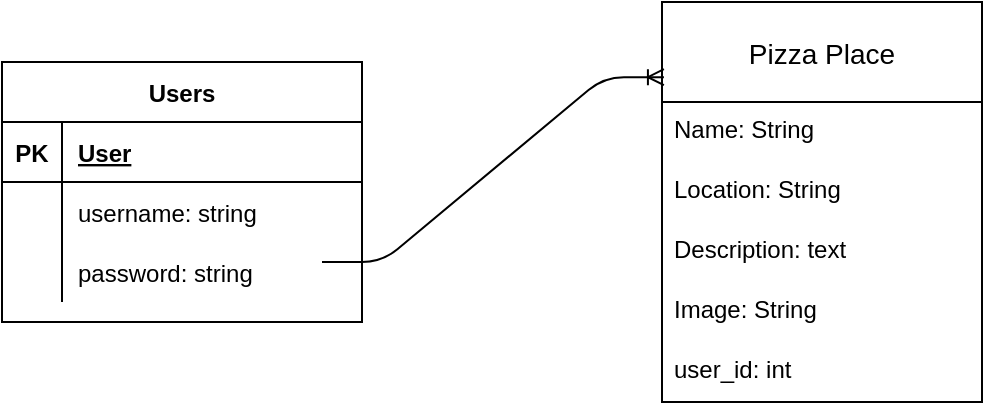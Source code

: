<mxfile version="14.1.8" type="github">
  <diagram id="o44y8y1TYmUJrySM_bNa" name="Page-1">
    <mxGraphModel dx="701" dy="399" grid="1" gridSize="10" guides="1" tooltips="1" connect="1" arrows="1" fold="1" page="1" pageScale="1" pageWidth="850" pageHeight="1100" math="0" shadow="0">
      <root>
        <mxCell id="0" />
        <mxCell id="1" parent="0" />
        <mxCell id="roCuxCVAK9Nzl91GvUoK-2" value="Users" style="shape=table;startSize=30;container=1;collapsible=1;childLayout=tableLayout;fixedRows=1;rowLines=0;fontStyle=1;align=center;resizeLast=1;" vertex="1" parent="1">
          <mxGeometry x="90" y="110" width="180" height="130" as="geometry" />
        </mxCell>
        <mxCell id="roCuxCVAK9Nzl91GvUoK-3" value="" style="shape=partialRectangle;collapsible=0;dropTarget=0;pointerEvents=0;fillColor=none;top=0;left=0;bottom=1;right=0;points=[[0,0.5],[1,0.5]];portConstraint=eastwest;" vertex="1" parent="roCuxCVAK9Nzl91GvUoK-2">
          <mxGeometry y="30" width="180" height="30" as="geometry" />
        </mxCell>
        <mxCell id="roCuxCVAK9Nzl91GvUoK-4" value="PK" style="shape=partialRectangle;connectable=0;fillColor=none;top=0;left=0;bottom=0;right=0;fontStyle=1;overflow=hidden;" vertex="1" parent="roCuxCVAK9Nzl91GvUoK-3">
          <mxGeometry width="30" height="30" as="geometry" />
        </mxCell>
        <mxCell id="roCuxCVAK9Nzl91GvUoK-5" value="User" style="shape=partialRectangle;connectable=0;fillColor=none;top=0;left=0;bottom=0;right=0;align=left;spacingLeft=6;fontStyle=5;overflow=hidden;" vertex="1" parent="roCuxCVAK9Nzl91GvUoK-3">
          <mxGeometry x="30" width="150" height="30" as="geometry" />
        </mxCell>
        <mxCell id="roCuxCVAK9Nzl91GvUoK-6" value="" style="shape=partialRectangle;collapsible=0;dropTarget=0;pointerEvents=0;fillColor=none;top=0;left=0;bottom=0;right=0;points=[[0,0.5],[1,0.5]];portConstraint=eastwest;" vertex="1" parent="roCuxCVAK9Nzl91GvUoK-2">
          <mxGeometry y="60" width="180" height="30" as="geometry" />
        </mxCell>
        <mxCell id="roCuxCVAK9Nzl91GvUoK-7" value="" style="shape=partialRectangle;connectable=0;fillColor=none;top=0;left=0;bottom=0;right=0;editable=1;overflow=hidden;" vertex="1" parent="roCuxCVAK9Nzl91GvUoK-6">
          <mxGeometry width="30" height="30" as="geometry" />
        </mxCell>
        <mxCell id="roCuxCVAK9Nzl91GvUoK-8" value="username: string" style="shape=partialRectangle;connectable=0;fillColor=none;top=0;left=0;bottom=0;right=0;align=left;spacingLeft=6;overflow=hidden;" vertex="1" parent="roCuxCVAK9Nzl91GvUoK-6">
          <mxGeometry x="30" width="150" height="30" as="geometry" />
        </mxCell>
        <mxCell id="roCuxCVAK9Nzl91GvUoK-9" value="" style="shape=partialRectangle;collapsible=0;dropTarget=0;pointerEvents=0;fillColor=none;top=0;left=0;bottom=0;right=0;points=[[0,0.5],[1,0.5]];portConstraint=eastwest;" vertex="1" parent="roCuxCVAK9Nzl91GvUoK-2">
          <mxGeometry y="90" width="180" height="30" as="geometry" />
        </mxCell>
        <mxCell id="roCuxCVAK9Nzl91GvUoK-10" value="" style="shape=partialRectangle;connectable=0;fillColor=none;top=0;left=0;bottom=0;right=0;editable=1;overflow=hidden;" vertex="1" parent="roCuxCVAK9Nzl91GvUoK-9">
          <mxGeometry width="30" height="30" as="geometry" />
        </mxCell>
        <mxCell id="roCuxCVAK9Nzl91GvUoK-11" value="password: string" style="shape=partialRectangle;connectable=0;fillColor=none;top=0;left=0;bottom=0;right=0;align=left;spacingLeft=6;overflow=hidden;" vertex="1" parent="roCuxCVAK9Nzl91GvUoK-9">
          <mxGeometry x="30" width="150" height="30" as="geometry" />
        </mxCell>
        <mxCell id="roCuxCVAK9Nzl91GvUoK-15" value="Pizza Place" style="swimlane;fontStyle=0;childLayout=stackLayout;horizontal=1;startSize=50;horizontalStack=0;resizeParent=1;resizeParentMax=0;resizeLast=0;collapsible=1;marginBottom=0;align=center;fontSize=14;" vertex="1" parent="1">
          <mxGeometry x="420" y="80" width="160" height="200" as="geometry">
            <mxRectangle x="280" y="270" width="110" height="26" as="alternateBounds" />
          </mxGeometry>
        </mxCell>
        <mxCell id="roCuxCVAK9Nzl91GvUoK-16" value="Name: String" style="text;strokeColor=none;fillColor=none;spacingLeft=4;spacingRight=4;overflow=hidden;rotatable=0;points=[[0,0.5],[1,0.5]];portConstraint=eastwest;fontSize=12;" vertex="1" parent="roCuxCVAK9Nzl91GvUoK-15">
          <mxGeometry y="50" width="160" height="30" as="geometry" />
        </mxCell>
        <mxCell id="roCuxCVAK9Nzl91GvUoK-17" value="Location: String" style="text;strokeColor=none;fillColor=none;spacingLeft=4;spacingRight=4;overflow=hidden;rotatable=0;points=[[0,0.5],[1,0.5]];portConstraint=eastwest;fontSize=12;" vertex="1" parent="roCuxCVAK9Nzl91GvUoK-15">
          <mxGeometry y="80" width="160" height="30" as="geometry" />
        </mxCell>
        <mxCell id="roCuxCVAK9Nzl91GvUoK-18" value="Description: text&#xa;&#xa;Image: " style="text;strokeColor=none;fillColor=none;spacingLeft=4;spacingRight=4;overflow=hidden;rotatable=0;points=[[0,0.5],[1,0.5]];portConstraint=eastwest;fontSize=12;" vertex="1" parent="roCuxCVAK9Nzl91GvUoK-15">
          <mxGeometry y="110" width="160" height="30" as="geometry" />
        </mxCell>
        <mxCell id="roCuxCVAK9Nzl91GvUoK-24" value="Image: String&#xa;&#xa;" style="text;strokeColor=none;fillColor=none;spacingLeft=4;spacingRight=4;overflow=hidden;rotatable=0;points=[[0,0.5],[1,0.5]];portConstraint=eastwest;fontSize=12;" vertex="1" parent="roCuxCVAK9Nzl91GvUoK-15">
          <mxGeometry y="140" width="160" height="30" as="geometry" />
        </mxCell>
        <mxCell id="roCuxCVAK9Nzl91GvUoK-26" value="user_id: int" style="text;strokeColor=none;fillColor=none;spacingLeft=4;spacingRight=4;overflow=hidden;rotatable=0;points=[[0,0.5],[1,0.5]];portConstraint=eastwest;fontSize=12;" vertex="1" parent="roCuxCVAK9Nzl91GvUoK-15">
          <mxGeometry y="170" width="160" height="30" as="geometry" />
        </mxCell>
        <mxCell id="roCuxCVAK9Nzl91GvUoK-25" value="" style="edgeStyle=entityRelationEdgeStyle;fontSize=12;html=1;endArrow=ERoneToMany;entryX=0.006;entryY=0.188;entryDx=0;entryDy=0;entryPerimeter=0;" edge="1" parent="1" target="roCuxCVAK9Nzl91GvUoK-15">
          <mxGeometry width="100" height="100" relative="1" as="geometry">
            <mxPoint x="250" y="210" as="sourcePoint" />
            <mxPoint x="350" y="110" as="targetPoint" />
          </mxGeometry>
        </mxCell>
      </root>
    </mxGraphModel>
  </diagram>
</mxfile>
